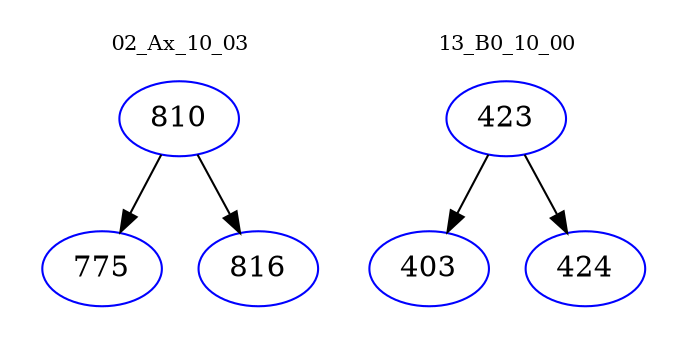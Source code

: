 digraph{
subgraph cluster_0 {
color = white
label = "02_Ax_10_03";
fontsize=10;
T0_810 [label="810", color="blue"]
T0_810 -> T0_775 [color="black"]
T0_775 [label="775", color="blue"]
T0_810 -> T0_816 [color="black"]
T0_816 [label="816", color="blue"]
}
subgraph cluster_1 {
color = white
label = "13_B0_10_00";
fontsize=10;
T1_423 [label="423", color="blue"]
T1_423 -> T1_403 [color="black"]
T1_403 [label="403", color="blue"]
T1_423 -> T1_424 [color="black"]
T1_424 [label="424", color="blue"]
}
}
